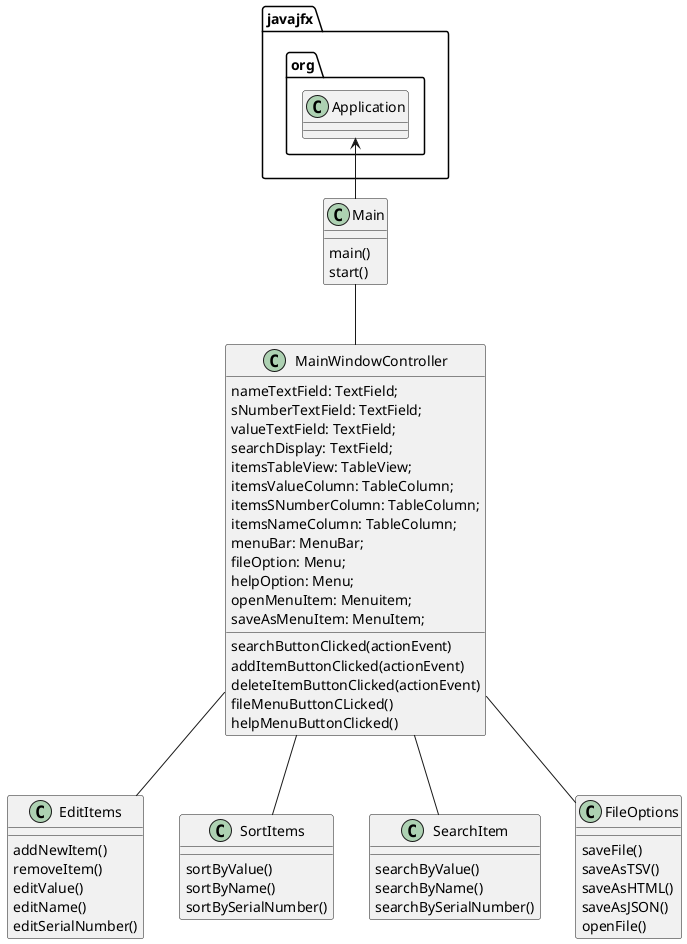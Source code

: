 @startuml

javajfx.org.Application <-- Main
Main -- MainWindowController
MainWindowController -- EditItems
MainWindowController -- SortItems
MainWindowController -- SearchItem
MainWindowController -- FileOptions

class Main{
    main()
    start()
}

class MainWindowController{
    nameTextField: TextField;
    sNumberTextField: TextField;
    valueTextField: TextField;
    searchDisplay: TextField;
    itemsTableView: TableView;
    itemsValueColumn: TableColumn;
    itemsSNumberColumn: TableColumn;
    itemsNameColumn: TableColumn;
    menuBar: MenuBar;
    fileOption: Menu;
    helpOption: Menu;
    openMenuItem: Menuitem;
    saveAsMenuItem: MenuItem;


    searchButtonClicked(actionEvent)
    addItemButtonClicked(actionEvent)
    deleteItemButtonClicked(actionEvent)
    fileMenuButtonCLicked()
    helpMenuButtonClicked()
}

class EditItems {
    addNewItem()
    removeItem()
    editValue()
    editName()
    editSerialNumber()
}

class SortItems{
    sortByValue()
    sortByName()
    sortBySerialNumber()
}

class SearchItem{
    searchByValue()
    searchByName()
    searchBySerialNumber()
}

class FileOptions{
    saveFile()
    saveAsTSV()
    saveAsHTML()
    saveAsJSON()
    openFile()
}


@enduml